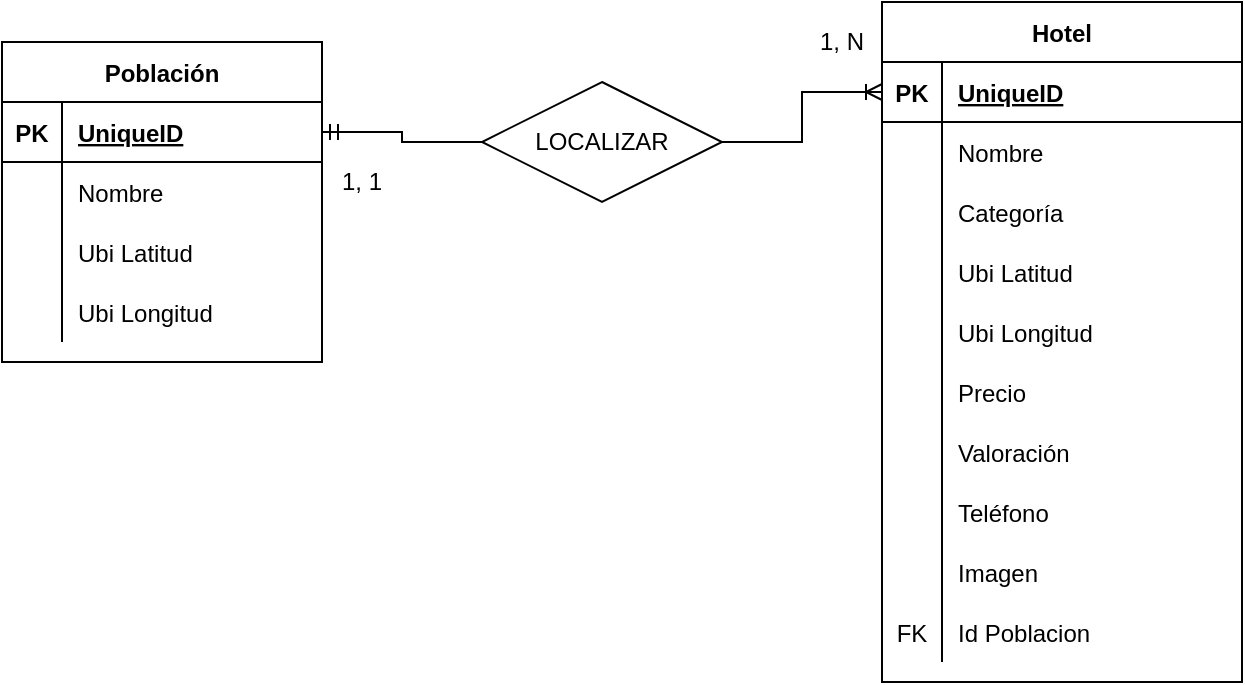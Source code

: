 <mxfile version="14.9.8" type="device"><diagram id="yGSOqLcFCoEiWHdzrdtX" name="Page-1"><mxGraphModel dx="1038" dy="624" grid="1" gridSize="10" guides="1" tooltips="1" connect="1" arrows="1" fold="1" page="1" pageScale="1" pageWidth="850" pageHeight="1100" math="0" shadow="0"><root><mxCell id="0"/><mxCell id="1" parent="0"/><mxCell id="b5lornZ6y455OjhG4rOU-1" value="Población" style="shape=table;startSize=30;container=1;collapsible=1;childLayout=tableLayout;fixedRows=1;rowLines=0;fontStyle=1;align=center;resizeLast=1;" parent="1" vertex="1"><mxGeometry x="80" y="70" width="160" height="160" as="geometry"/></mxCell><mxCell id="b5lornZ6y455OjhG4rOU-2" value="" style="shape=partialRectangle;collapsible=0;dropTarget=0;pointerEvents=0;fillColor=none;top=0;left=0;bottom=1;right=0;points=[[0,0.5],[1,0.5]];portConstraint=eastwest;" parent="b5lornZ6y455OjhG4rOU-1" vertex="1"><mxGeometry y="30" width="160" height="30" as="geometry"/></mxCell><mxCell id="b5lornZ6y455OjhG4rOU-3" value="PK" style="shape=partialRectangle;connectable=0;fillColor=none;top=0;left=0;bottom=0;right=0;fontStyle=1;overflow=hidden;" parent="b5lornZ6y455OjhG4rOU-2" vertex="1"><mxGeometry width="30" height="30" as="geometry"/></mxCell><mxCell id="b5lornZ6y455OjhG4rOU-4" value="UniqueID" style="shape=partialRectangle;connectable=0;fillColor=none;top=0;left=0;bottom=0;right=0;align=left;spacingLeft=6;fontStyle=5;overflow=hidden;" parent="b5lornZ6y455OjhG4rOU-2" vertex="1"><mxGeometry x="30" width="130" height="30" as="geometry"/></mxCell><mxCell id="b5lornZ6y455OjhG4rOU-5" value="" style="shape=partialRectangle;collapsible=0;dropTarget=0;pointerEvents=0;fillColor=none;top=0;left=0;bottom=0;right=0;points=[[0,0.5],[1,0.5]];portConstraint=eastwest;" parent="b5lornZ6y455OjhG4rOU-1" vertex="1"><mxGeometry y="60" width="160" height="30" as="geometry"/></mxCell><mxCell id="b5lornZ6y455OjhG4rOU-6" value="" style="shape=partialRectangle;connectable=0;fillColor=none;top=0;left=0;bottom=0;right=0;editable=1;overflow=hidden;" parent="b5lornZ6y455OjhG4rOU-5" vertex="1"><mxGeometry width="30" height="30" as="geometry"/></mxCell><mxCell id="b5lornZ6y455OjhG4rOU-7" value="Nombre" style="shape=partialRectangle;connectable=0;fillColor=none;top=0;left=0;bottom=0;right=0;align=left;spacingLeft=6;overflow=hidden;" parent="b5lornZ6y455OjhG4rOU-5" vertex="1"><mxGeometry x="30" width="130" height="30" as="geometry"/></mxCell><mxCell id="b5lornZ6y455OjhG4rOU-8" value="" style="shape=partialRectangle;collapsible=0;dropTarget=0;pointerEvents=0;fillColor=none;top=0;left=0;bottom=0;right=0;points=[[0,0.5],[1,0.5]];portConstraint=eastwest;" parent="b5lornZ6y455OjhG4rOU-1" vertex="1"><mxGeometry y="90" width="160" height="30" as="geometry"/></mxCell><mxCell id="b5lornZ6y455OjhG4rOU-9" value="" style="shape=partialRectangle;connectable=0;fillColor=none;top=0;left=0;bottom=0;right=0;editable=1;overflow=hidden;" parent="b5lornZ6y455OjhG4rOU-8" vertex="1"><mxGeometry width="30" height="30" as="geometry"/></mxCell><mxCell id="b5lornZ6y455OjhG4rOU-10" value="Ubi Latitud" style="shape=partialRectangle;connectable=0;fillColor=none;top=0;left=0;bottom=0;right=0;align=left;spacingLeft=6;overflow=hidden;" parent="b5lornZ6y455OjhG4rOU-8" vertex="1"><mxGeometry x="30" width="130" height="30" as="geometry"/></mxCell><mxCell id="Myr9qTMXcscfy8NB1kgF-1" value="" style="shape=partialRectangle;collapsible=0;dropTarget=0;pointerEvents=0;fillColor=none;top=0;left=0;bottom=0;right=0;points=[[0,0.5],[1,0.5]];portConstraint=eastwest;" vertex="1" parent="b5lornZ6y455OjhG4rOU-1"><mxGeometry y="120" width="160" height="30" as="geometry"/></mxCell><mxCell id="Myr9qTMXcscfy8NB1kgF-2" value="" style="shape=partialRectangle;connectable=0;fillColor=none;top=0;left=0;bottom=0;right=0;editable=1;overflow=hidden;" vertex="1" parent="Myr9qTMXcscfy8NB1kgF-1"><mxGeometry width="30" height="30" as="geometry"/></mxCell><mxCell id="Myr9qTMXcscfy8NB1kgF-3" value="Ubi Longitud" style="shape=partialRectangle;connectable=0;fillColor=none;top=0;left=0;bottom=0;right=0;align=left;spacingLeft=6;overflow=hidden;" vertex="1" parent="Myr9qTMXcscfy8NB1kgF-1"><mxGeometry x="30" width="130" height="30" as="geometry"/></mxCell><mxCell id="b5lornZ6y455OjhG4rOU-14" value="Hotel" style="shape=table;startSize=30;container=1;collapsible=1;childLayout=tableLayout;fixedRows=1;rowLines=0;fontStyle=1;align=center;resizeLast=1;" parent="1" vertex="1"><mxGeometry x="520" y="50" width="180" height="340" as="geometry"/></mxCell><mxCell id="b5lornZ6y455OjhG4rOU-15" value="" style="shape=partialRectangle;collapsible=0;dropTarget=0;pointerEvents=0;fillColor=none;top=0;left=0;bottom=1;right=0;points=[[0,0.5],[1,0.5]];portConstraint=eastwest;" parent="b5lornZ6y455OjhG4rOU-14" vertex="1"><mxGeometry y="30" width="180" height="30" as="geometry"/></mxCell><mxCell id="b5lornZ6y455OjhG4rOU-16" value="PK" style="shape=partialRectangle;connectable=0;fillColor=none;top=0;left=0;bottom=0;right=0;fontStyle=1;overflow=hidden;" parent="b5lornZ6y455OjhG4rOU-15" vertex="1"><mxGeometry width="30" height="30" as="geometry"/></mxCell><mxCell id="b5lornZ6y455OjhG4rOU-17" value="UniqueID" style="shape=partialRectangle;connectable=0;fillColor=none;top=0;left=0;bottom=0;right=0;align=left;spacingLeft=6;fontStyle=5;overflow=hidden;" parent="b5lornZ6y455OjhG4rOU-15" vertex="1"><mxGeometry x="30" width="150" height="30" as="geometry"/></mxCell><mxCell id="b5lornZ6y455OjhG4rOU-18" value="" style="shape=partialRectangle;collapsible=0;dropTarget=0;pointerEvents=0;fillColor=none;top=0;left=0;bottom=0;right=0;points=[[0,0.5],[1,0.5]];portConstraint=eastwest;" parent="b5lornZ6y455OjhG4rOU-14" vertex="1"><mxGeometry y="60" width="180" height="30" as="geometry"/></mxCell><mxCell id="b5lornZ6y455OjhG4rOU-19" value="" style="shape=partialRectangle;connectable=0;fillColor=none;top=0;left=0;bottom=0;right=0;editable=1;overflow=hidden;" parent="b5lornZ6y455OjhG4rOU-18" vertex="1"><mxGeometry width="30" height="30" as="geometry"/></mxCell><mxCell id="b5lornZ6y455OjhG4rOU-20" value="Nombre" style="shape=partialRectangle;connectable=0;fillColor=none;top=0;left=0;bottom=0;right=0;align=left;spacingLeft=6;overflow=hidden;" parent="b5lornZ6y455OjhG4rOU-18" vertex="1"><mxGeometry x="30" width="150" height="30" as="geometry"/></mxCell><mxCell id="b5lornZ6y455OjhG4rOU-21" value="" style="shape=partialRectangle;collapsible=0;dropTarget=0;pointerEvents=0;fillColor=none;top=0;left=0;bottom=0;right=0;points=[[0,0.5],[1,0.5]];portConstraint=eastwest;" parent="b5lornZ6y455OjhG4rOU-14" vertex="1"><mxGeometry y="90" width="180" height="30" as="geometry"/></mxCell><mxCell id="b5lornZ6y455OjhG4rOU-22" value="" style="shape=partialRectangle;connectable=0;fillColor=none;top=0;left=0;bottom=0;right=0;editable=1;overflow=hidden;" parent="b5lornZ6y455OjhG4rOU-21" vertex="1"><mxGeometry width="30" height="30" as="geometry"/></mxCell><mxCell id="b5lornZ6y455OjhG4rOU-23" value="Categoría" style="shape=partialRectangle;connectable=0;fillColor=none;top=0;left=0;bottom=0;right=0;align=left;spacingLeft=6;overflow=hidden;" parent="b5lornZ6y455OjhG4rOU-21" vertex="1"><mxGeometry x="30" width="150" height="30" as="geometry"/></mxCell><mxCell id="b5lornZ6y455OjhG4rOU-24" value="" style="shape=partialRectangle;collapsible=0;dropTarget=0;pointerEvents=0;fillColor=none;top=0;left=0;bottom=0;right=0;points=[[0,0.5],[1,0.5]];portConstraint=eastwest;" parent="b5lornZ6y455OjhG4rOU-14" vertex="1"><mxGeometry y="120" width="180" height="30" as="geometry"/></mxCell><mxCell id="b5lornZ6y455OjhG4rOU-25" value="" style="shape=partialRectangle;connectable=0;fillColor=none;top=0;left=0;bottom=0;right=0;editable=1;overflow=hidden;" parent="b5lornZ6y455OjhG4rOU-24" vertex="1"><mxGeometry width="30" height="30" as="geometry"/></mxCell><mxCell id="b5lornZ6y455OjhG4rOU-26" value="Ubi Latitud" style="shape=partialRectangle;connectable=0;fillColor=none;top=0;left=0;bottom=0;right=0;align=left;spacingLeft=6;overflow=hidden;" parent="b5lornZ6y455OjhG4rOU-24" vertex="1"><mxGeometry x="30" width="150" height="30" as="geometry"/></mxCell><mxCell id="Myr9qTMXcscfy8NB1kgF-4" value="" style="shape=partialRectangle;collapsible=0;dropTarget=0;pointerEvents=0;fillColor=none;top=0;left=0;bottom=0;right=0;points=[[0,0.5],[1,0.5]];portConstraint=eastwest;" vertex="1" parent="b5lornZ6y455OjhG4rOU-14"><mxGeometry y="150" width="180" height="30" as="geometry"/></mxCell><mxCell id="Myr9qTMXcscfy8NB1kgF-5" value="" style="shape=partialRectangle;connectable=0;fillColor=none;top=0;left=0;bottom=0;right=0;editable=1;overflow=hidden;" vertex="1" parent="Myr9qTMXcscfy8NB1kgF-4"><mxGeometry width="30" height="30" as="geometry"/></mxCell><mxCell id="Myr9qTMXcscfy8NB1kgF-6" value="Ubi Longitud" style="shape=partialRectangle;connectable=0;fillColor=none;top=0;left=0;bottom=0;right=0;align=left;spacingLeft=6;overflow=hidden;" vertex="1" parent="Myr9qTMXcscfy8NB1kgF-4"><mxGeometry x="30" width="150" height="30" as="geometry"/></mxCell><mxCell id="b5lornZ6y455OjhG4rOU-27" value="" style="shape=partialRectangle;collapsible=0;dropTarget=0;pointerEvents=0;fillColor=none;top=0;left=0;bottom=0;right=0;points=[[0,0.5],[1,0.5]];portConstraint=eastwest;" parent="b5lornZ6y455OjhG4rOU-14" vertex="1"><mxGeometry y="180" width="180" height="30" as="geometry"/></mxCell><mxCell id="b5lornZ6y455OjhG4rOU-28" value="" style="shape=partialRectangle;connectable=0;fillColor=none;top=0;left=0;bottom=0;right=0;editable=1;overflow=hidden;" parent="b5lornZ6y455OjhG4rOU-27" vertex="1"><mxGeometry width="30" height="30" as="geometry"/></mxCell><mxCell id="b5lornZ6y455OjhG4rOU-29" value="Precio" style="shape=partialRectangle;connectable=0;fillColor=none;top=0;left=0;bottom=0;right=0;align=left;spacingLeft=6;overflow=hidden;" parent="b5lornZ6y455OjhG4rOU-27" vertex="1"><mxGeometry x="30" width="150" height="30" as="geometry"/></mxCell><mxCell id="ELOwKdk0YZ28i961YUsu-1" value="" style="shape=partialRectangle;collapsible=0;dropTarget=0;pointerEvents=0;fillColor=none;top=0;left=0;bottom=0;right=0;points=[[0,0.5],[1,0.5]];portConstraint=eastwest;" parent="b5lornZ6y455OjhG4rOU-14" vertex="1"><mxGeometry y="210" width="180" height="30" as="geometry"/></mxCell><mxCell id="ELOwKdk0YZ28i961YUsu-2" value="" style="shape=partialRectangle;connectable=0;fillColor=none;top=0;left=0;bottom=0;right=0;editable=1;overflow=hidden;" parent="ELOwKdk0YZ28i961YUsu-1" vertex="1"><mxGeometry width="30" height="30" as="geometry"/></mxCell><mxCell id="ELOwKdk0YZ28i961YUsu-3" value="Valoración" style="shape=partialRectangle;connectable=0;fillColor=none;top=0;left=0;bottom=0;right=0;align=left;spacingLeft=6;overflow=hidden;" parent="ELOwKdk0YZ28i961YUsu-1" vertex="1"><mxGeometry x="30" width="150" height="30" as="geometry"/></mxCell><mxCell id="C5RpbAjgeYSDOw9cr0yx-1" value="" style="shape=partialRectangle;collapsible=0;dropTarget=0;pointerEvents=0;fillColor=none;top=0;left=0;bottom=0;right=0;points=[[0,0.5],[1,0.5]];portConstraint=eastwest;" parent="b5lornZ6y455OjhG4rOU-14" vertex="1"><mxGeometry y="240" width="180" height="30" as="geometry"/></mxCell><mxCell id="C5RpbAjgeYSDOw9cr0yx-2" value="" style="shape=partialRectangle;connectable=0;fillColor=none;top=0;left=0;bottom=0;right=0;editable=1;overflow=hidden;" parent="C5RpbAjgeYSDOw9cr0yx-1" vertex="1"><mxGeometry width="30" height="30" as="geometry"/></mxCell><mxCell id="C5RpbAjgeYSDOw9cr0yx-3" value="Teléfono" style="shape=partialRectangle;connectable=0;fillColor=none;top=0;left=0;bottom=0;right=0;align=left;spacingLeft=6;overflow=hidden;" parent="C5RpbAjgeYSDOw9cr0yx-1" vertex="1"><mxGeometry x="30" width="150" height="30" as="geometry"/></mxCell><mxCell id="b5lornZ6y455OjhG4rOU-31" value="" style="shape=partialRectangle;collapsible=0;dropTarget=0;pointerEvents=0;fillColor=none;top=0;left=0;bottom=0;right=0;points=[[0,0.5],[1,0.5]];portConstraint=eastwest;" parent="b5lornZ6y455OjhG4rOU-14" vertex="1"><mxGeometry y="270" width="180" height="30" as="geometry"/></mxCell><mxCell id="b5lornZ6y455OjhG4rOU-32" value="" style="shape=partialRectangle;connectable=0;fillColor=none;top=0;left=0;bottom=0;right=0;editable=1;overflow=hidden;" parent="b5lornZ6y455OjhG4rOU-31" vertex="1"><mxGeometry width="30" height="30" as="geometry"/></mxCell><mxCell id="b5lornZ6y455OjhG4rOU-33" value="Imagen" style="shape=partialRectangle;connectable=0;fillColor=none;top=0;left=0;bottom=0;right=0;align=left;spacingLeft=6;overflow=hidden;" parent="b5lornZ6y455OjhG4rOU-31" vertex="1"><mxGeometry x="30" width="150" height="30" as="geometry"/></mxCell><mxCell id="b5lornZ6y455OjhG4rOU-34" value="" style="shape=partialRectangle;collapsible=0;dropTarget=0;pointerEvents=0;fillColor=none;top=0;left=0;bottom=0;right=0;points=[[0,0.5],[1,0.5]];portConstraint=eastwest;" parent="b5lornZ6y455OjhG4rOU-14" vertex="1"><mxGeometry y="300" width="180" height="30" as="geometry"/></mxCell><mxCell id="b5lornZ6y455OjhG4rOU-35" value="FK" style="shape=partialRectangle;connectable=0;fillColor=none;top=0;left=0;bottom=0;right=0;fontStyle=0;overflow=hidden;" parent="b5lornZ6y455OjhG4rOU-34" vertex="1"><mxGeometry width="30" height="30" as="geometry"/></mxCell><mxCell id="b5lornZ6y455OjhG4rOU-36" value="Id Poblacion" style="shape=partialRectangle;connectable=0;fillColor=none;top=0;left=0;bottom=0;right=0;align=left;spacingLeft=6;fontStyle=0;overflow=hidden;" parent="b5lornZ6y455OjhG4rOU-34" vertex="1"><mxGeometry x="30" width="150" height="30" as="geometry"/></mxCell><mxCell id="b5lornZ6y455OjhG4rOU-38" style="edgeStyle=orthogonalEdgeStyle;rounded=0;orthogonalLoop=1;jettySize=auto;html=1;exitX=1;exitY=0.5;exitDx=0;exitDy=0;entryX=0;entryY=0.5;entryDx=0;entryDy=0;endArrow=ERoneToMany;endFill=0;" parent="1" source="b5lornZ6y455OjhG4rOU-37" target="b5lornZ6y455OjhG4rOU-15" edge="1"><mxGeometry relative="1" as="geometry"/></mxCell><mxCell id="b5lornZ6y455OjhG4rOU-39" style="edgeStyle=orthogonalEdgeStyle;rounded=0;orthogonalLoop=1;jettySize=auto;html=1;exitX=0;exitY=0.5;exitDx=0;exitDy=0;endArrow=ERmandOne;endFill=0;" parent="1" source="b5lornZ6y455OjhG4rOU-37" target="b5lornZ6y455OjhG4rOU-2" edge="1"><mxGeometry relative="1" as="geometry"/></mxCell><mxCell id="b5lornZ6y455OjhG4rOU-37" value="LOCALIZAR" style="shape=rhombus;perimeter=rhombusPerimeter;whiteSpace=wrap;html=1;align=center;" parent="1" vertex="1"><mxGeometry x="320" y="90" width="120" height="60" as="geometry"/></mxCell><mxCell id="b5lornZ6y455OjhG4rOU-40" value="1, N" style="text;html=1;strokeColor=none;fillColor=none;align=center;verticalAlign=middle;whiteSpace=wrap;rounded=0;" parent="1" vertex="1"><mxGeometry x="480" y="60" width="40" height="20" as="geometry"/></mxCell><mxCell id="b5lornZ6y455OjhG4rOU-41" value="1, 1" style="text;html=1;strokeColor=none;fillColor=none;align=center;verticalAlign=middle;whiteSpace=wrap;rounded=0;" parent="1" vertex="1"><mxGeometry x="240" y="130" width="40" height="20" as="geometry"/></mxCell></root></mxGraphModel></diagram></mxfile>